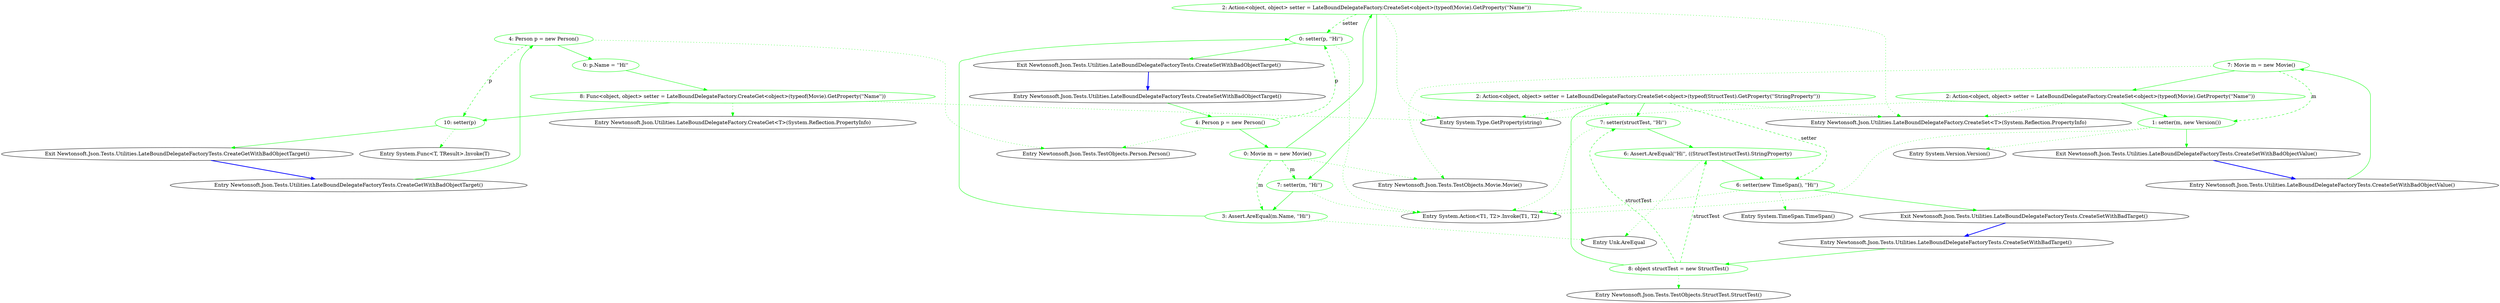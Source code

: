 digraph  {
d1 [cluster="Newtonsoft.Json.Tests.Utilities.LateBoundDelegateFactoryTests.CreateGetWithBadObjectTarget()", color=green, community=0, label="4: Person p = new Person()", span="42-42"];
d0 [cluster="Newtonsoft.Json.Tests.Utilities.LateBoundDelegateFactoryTests.CreateGetWithBadObjectTarget()", label="Entry Newtonsoft.Json.Tests.Utilities.LateBoundDelegateFactoryTests.CreateGetWithBadObjectTarget()", span="40-40"];
d2 [cluster="Newtonsoft.Json.Tests.Utilities.LateBoundDelegateFactoryTests.CreateGetWithBadObjectTarget()", color=green, community=0, label="0: p.Name = ''Hi''", span="43-43"];
d6 [cluster="Newtonsoft.Json.Tests.TestObjects.Person.Person()", label="Entry Newtonsoft.Json.Tests.TestObjects.Person.Person()", span="34-34"];
d4 [cluster="Newtonsoft.Json.Tests.Utilities.LateBoundDelegateFactoryTests.CreateGetWithBadObjectTarget()", color=green, community=0, label="10: setter(p)", span="47-47"];
d3 [cluster="Newtonsoft.Json.Tests.Utilities.LateBoundDelegateFactoryTests.CreateGetWithBadObjectTarget()", color=green, community=0, label="8: Func<object, object> setter = LateBoundDelegateFactory.CreateGet<object>(typeof(Movie).GetProperty(''Name''))", span="45-45"];
d5 [cluster="Newtonsoft.Json.Tests.Utilities.LateBoundDelegateFactoryTests.CreateGetWithBadObjectTarget()", label="Exit Newtonsoft.Json.Tests.Utilities.LateBoundDelegateFactoryTests.CreateGetWithBadObjectTarget()", span="40-40"];
d9 [cluster="System.Func<T, TResult>.Invoke(T)", label="Entry System.Func<T, TResult>.Invoke(T)", span="0-0"];
d7 [cluster="System.Type.GetProperty(string)", label="Entry System.Type.GetProperty(string)", span="0-0"];
d8 [cluster="Newtonsoft.Json.Utilities.LateBoundDelegateFactory.CreateGet<T>(System.Reflection.PropertyInfo)", label="Entry Newtonsoft.Json.Utilities.LateBoundDelegateFactory.CreateGet<T>(System.Reflection.PropertyInfo)", span="155-155"];
d11 [cluster="Newtonsoft.Json.Tests.Utilities.LateBoundDelegateFactoryTests.CreateSetWithBadObjectTarget()", color=green, community=0, label="4: Person p = new Person()", span="54-54"];
d10 [cluster="Newtonsoft.Json.Tests.Utilities.LateBoundDelegateFactoryTests.CreateSetWithBadObjectTarget()", label="Entry Newtonsoft.Json.Tests.Utilities.LateBoundDelegateFactoryTests.CreateSetWithBadObjectTarget()", span="52-52"];
d12 [cluster="Newtonsoft.Json.Tests.Utilities.LateBoundDelegateFactoryTests.CreateSetWithBadObjectTarget()", color=green, community=0, label="0: Movie m = new Movie()", span="55-55"];
d16 [cluster="Newtonsoft.Json.Tests.Utilities.LateBoundDelegateFactoryTests.CreateSetWithBadObjectTarget()", color=green, community=0, label="0: setter(p, ''Hi'')", span="63-63"];
d13 [cluster="Newtonsoft.Json.Tests.Utilities.LateBoundDelegateFactoryTests.CreateSetWithBadObjectTarget()", color=green, community=0, label="2: Action<object, object> setter = LateBoundDelegateFactory.CreateSet<object>(typeof(Movie).GetProperty(''Name''))", span="57-57"];
d18 [cluster="Newtonsoft.Json.Tests.TestObjects.Movie.Movie()", label="Entry Newtonsoft.Json.Tests.TestObjects.Movie.Movie()", span="7-7"];
d14 [cluster="Newtonsoft.Json.Tests.Utilities.LateBoundDelegateFactoryTests.CreateSetWithBadObjectTarget()", color=green, community=0, label="7: setter(m, ''Hi'')", span="59-59"];
d15 [cluster="Newtonsoft.Json.Tests.Utilities.LateBoundDelegateFactoryTests.CreateSetWithBadObjectTarget()", color=green, community=0, label="3: Assert.AreEqual(m.Name, ''Hi'')", span="61-61"];
d17 [cluster="Newtonsoft.Json.Tests.Utilities.LateBoundDelegateFactoryTests.CreateSetWithBadObjectTarget()", label="Exit Newtonsoft.Json.Tests.Utilities.LateBoundDelegateFactoryTests.CreateSetWithBadObjectTarget()", span="52-52"];
d20 [cluster="System.Action<T1, T2>.Invoke(T1, T2)", label="Entry System.Action<T1, T2>.Invoke(T1, T2)", span="0-0"];
d19 [cluster="Newtonsoft.Json.Utilities.LateBoundDelegateFactory.CreateSet<T>(System.Reflection.PropertyInfo)", label="Entry Newtonsoft.Json.Utilities.LateBoundDelegateFactory.CreateSet<T>(System.Reflection.PropertyInfo)", span="238-238"];
d21 [cluster="Unk.AreEqual", label="Entry Unk.AreEqual", span=""];
d23 [cluster="Newtonsoft.Json.Tests.Utilities.LateBoundDelegateFactoryTests.CreateSetWithBadTarget()", color=green, community=0, label="8: object structTest = new StructTest()", span="70-70"];
d22 [cluster="Newtonsoft.Json.Tests.Utilities.LateBoundDelegateFactoryTests.CreateSetWithBadTarget()", label="Entry Newtonsoft.Json.Tests.Utilities.LateBoundDelegateFactoryTests.CreateSetWithBadTarget()", span="68-68"];
d24 [cluster="Newtonsoft.Json.Tests.Utilities.LateBoundDelegateFactoryTests.CreateSetWithBadTarget()", color=green, community=0, label="2: Action<object, object> setter = LateBoundDelegateFactory.CreateSet<object>(typeof(StructTest).GetProperty(''StringProperty''))", span="72-72"];
d29 [cluster="Newtonsoft.Json.Tests.TestObjects.StructTest.StructTest()", label="Entry Newtonsoft.Json.Tests.TestObjects.StructTest.StructTest()", span="27-27"];
d25 [cluster="Newtonsoft.Json.Tests.Utilities.LateBoundDelegateFactoryTests.CreateSetWithBadTarget()", color=green, community=0, label="7: setter(structTest, ''Hi'')", span="74-74"];
d26 [cluster="Newtonsoft.Json.Tests.Utilities.LateBoundDelegateFactoryTests.CreateSetWithBadTarget()", color=green, community=0, label="6: Assert.AreEqual(''Hi'', ((StructTest)structTest).StringProperty)", span="76-76"];
d27 [cluster="Newtonsoft.Json.Tests.Utilities.LateBoundDelegateFactoryTests.CreateSetWithBadTarget()", color=green, community=0, label="6: setter(new TimeSpan(), ''Hi'')", span="78-78"];
d28 [cluster="Newtonsoft.Json.Tests.Utilities.LateBoundDelegateFactoryTests.CreateSetWithBadTarget()", label="Exit Newtonsoft.Json.Tests.Utilities.LateBoundDelegateFactoryTests.CreateSetWithBadTarget()", span="68-68"];
d30 [cluster="System.TimeSpan.TimeSpan()", label="Entry System.TimeSpan.TimeSpan()", span="0-0"];
d32 [cluster="Newtonsoft.Json.Tests.Utilities.LateBoundDelegateFactoryTests.CreateSetWithBadObjectValue()", color=green, community=0, label="7: Movie m = new Movie()", span="85-85"];
d31 [cluster="Newtonsoft.Json.Tests.Utilities.LateBoundDelegateFactoryTests.CreateSetWithBadObjectValue()", label="Entry Newtonsoft.Json.Tests.Utilities.LateBoundDelegateFactoryTests.CreateSetWithBadObjectValue()", span="83-83"];
d33 [cluster="Newtonsoft.Json.Tests.Utilities.LateBoundDelegateFactoryTests.CreateSetWithBadObjectValue()", color=green, community=0, label="2: Action<object, object> setter = LateBoundDelegateFactory.CreateSet<object>(typeof(Movie).GetProperty(''Name''))", span="87-87"];
d34 [cluster="Newtonsoft.Json.Tests.Utilities.LateBoundDelegateFactoryTests.CreateSetWithBadObjectValue()", color=green, community=0, label="1: setter(m, new Version())", span="89-89"];
d35 [cluster="Newtonsoft.Json.Tests.Utilities.LateBoundDelegateFactoryTests.CreateSetWithBadObjectValue()", label="Exit Newtonsoft.Json.Tests.Utilities.LateBoundDelegateFactoryTests.CreateSetWithBadObjectValue()", span="83-83"];
d36 [cluster="System.Version.Version()", label="Entry System.Version.Version()", span="0-0"];
d1 -> d2  [color=green, key=0, style=solid];
d1 -> d6  [color=green, key=2, style=dotted];
d1 -> d4  [color=green, key=1, label=p, style=dashed];
d0 -> d1  [color=green, key=0, style=solid];
d2 -> d3  [color=green, key=0, style=solid];
d4 -> d5  [color=green, key=0, style=solid];
d4 -> d9  [color=green, key=2, style=dotted];
d3 -> d4  [color=green, key=0, style=solid];
d3 -> d7  [color=green, key=2, style=dotted];
d3 -> d8  [color=green, key=2, style=dotted];
d5 -> d0  [color=blue, key=0, style=bold];
d11 -> d12  [color=green, key=0, style=solid];
d11 -> d6  [color=green, key=2, style=dotted];
d11 -> d16  [color=green, key=1, label=p, style=dashed];
d10 -> d11  [color=green, key=0, style=solid];
d12 -> d13  [color=green, key=0, style=solid];
d12 -> d18  [color=green, key=2, style=dotted];
d12 -> d14  [color=green, key=1, label=m, style=dashed];
d12 -> d15  [color=green, key=1, label=m, style=dashed];
d16 -> d17  [color=green, key=0, style=solid];
d16 -> d20  [color=green, key=2, style=dotted];
d13 -> d16  [color=green, key=1, label=setter, style=dashed];
d13 -> d14  [color=green, key=0, style=solid];
d13 -> d7  [color=green, key=2, style=dotted];
d13 -> d19  [color=green, key=2, style=dotted];
d14 -> d15  [color=green, key=0, style=solid];
d14 -> d20  [color=green, key=2, style=dotted];
d15 -> d16  [color=green, key=0, style=solid];
d15 -> d21  [color=green, key=2, style=dotted];
d17 -> d10  [color=blue, key=0, style=bold];
d23 -> d24  [color=green, key=0, style=solid];
d23 -> d29  [color=green, key=2, style=dotted];
d23 -> d25  [color=green, key=1, label=structTest, style=dashed];
d23 -> d26  [color=green, key=1, label=structTest, style=dashed];
d22 -> d23  [color=green, key=0, style=solid];
d24 -> d25  [color=green, key=0, style=solid];
d24 -> d7  [color=green, key=2, style=dotted];
d24 -> d19  [color=green, key=2, style=dotted];
d24 -> d27  [color=green, key=1, label=setter, style=dashed];
d25 -> d26  [color=green, key=0, style=solid];
d25 -> d20  [color=green, key=2, style=dotted];
d26 -> d27  [color=green, key=0, style=solid];
d26 -> d21  [color=green, key=2, style=dotted];
d27 -> d28  [color=green, key=0, style=solid];
d27 -> d30  [color=green, key=2, style=dotted];
d27 -> d20  [color=green, key=2, style=dotted];
d28 -> d22  [color=blue, key=0, style=bold];
d32 -> d33  [color=green, key=0, style=solid];
d32 -> d18  [color=green, key=2, style=dotted];
d32 -> d34  [color=green, key=1, label=m, style=dashed];
d31 -> d32  [color=green, key=0, style=solid];
d33 -> d34  [color=green, key=0, style=solid];
d33 -> d7  [color=green, key=2, style=dotted];
d33 -> d19  [color=green, key=2, style=dotted];
d34 -> d35  [color=green, key=0, style=solid];
d34 -> d36  [color=green, key=2, style=dotted];
d34 -> d20  [color=green, key=2, style=dotted];
d35 -> d31  [color=blue, key=0, style=bold];
}
